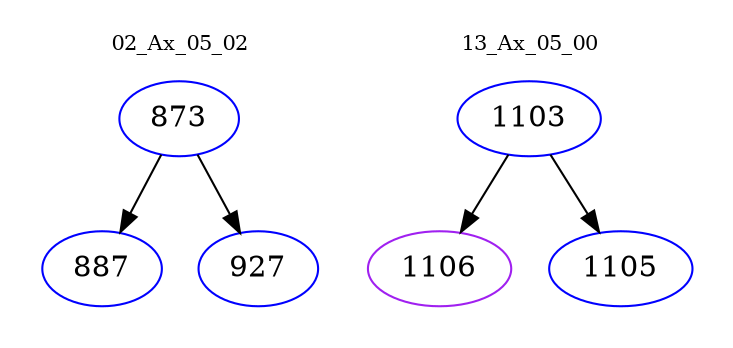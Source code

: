 digraph{
subgraph cluster_0 {
color = white
label = "02_Ax_05_02";
fontsize=10;
T0_873 [label="873", color="blue"]
T0_873 -> T0_887 [color="black"]
T0_887 [label="887", color="blue"]
T0_873 -> T0_927 [color="black"]
T0_927 [label="927", color="blue"]
}
subgraph cluster_1 {
color = white
label = "13_Ax_05_00";
fontsize=10;
T1_1103 [label="1103", color="blue"]
T1_1103 -> T1_1106 [color="black"]
T1_1106 [label="1106", color="purple"]
T1_1103 -> T1_1105 [color="black"]
T1_1105 [label="1105", color="blue"]
}
}
